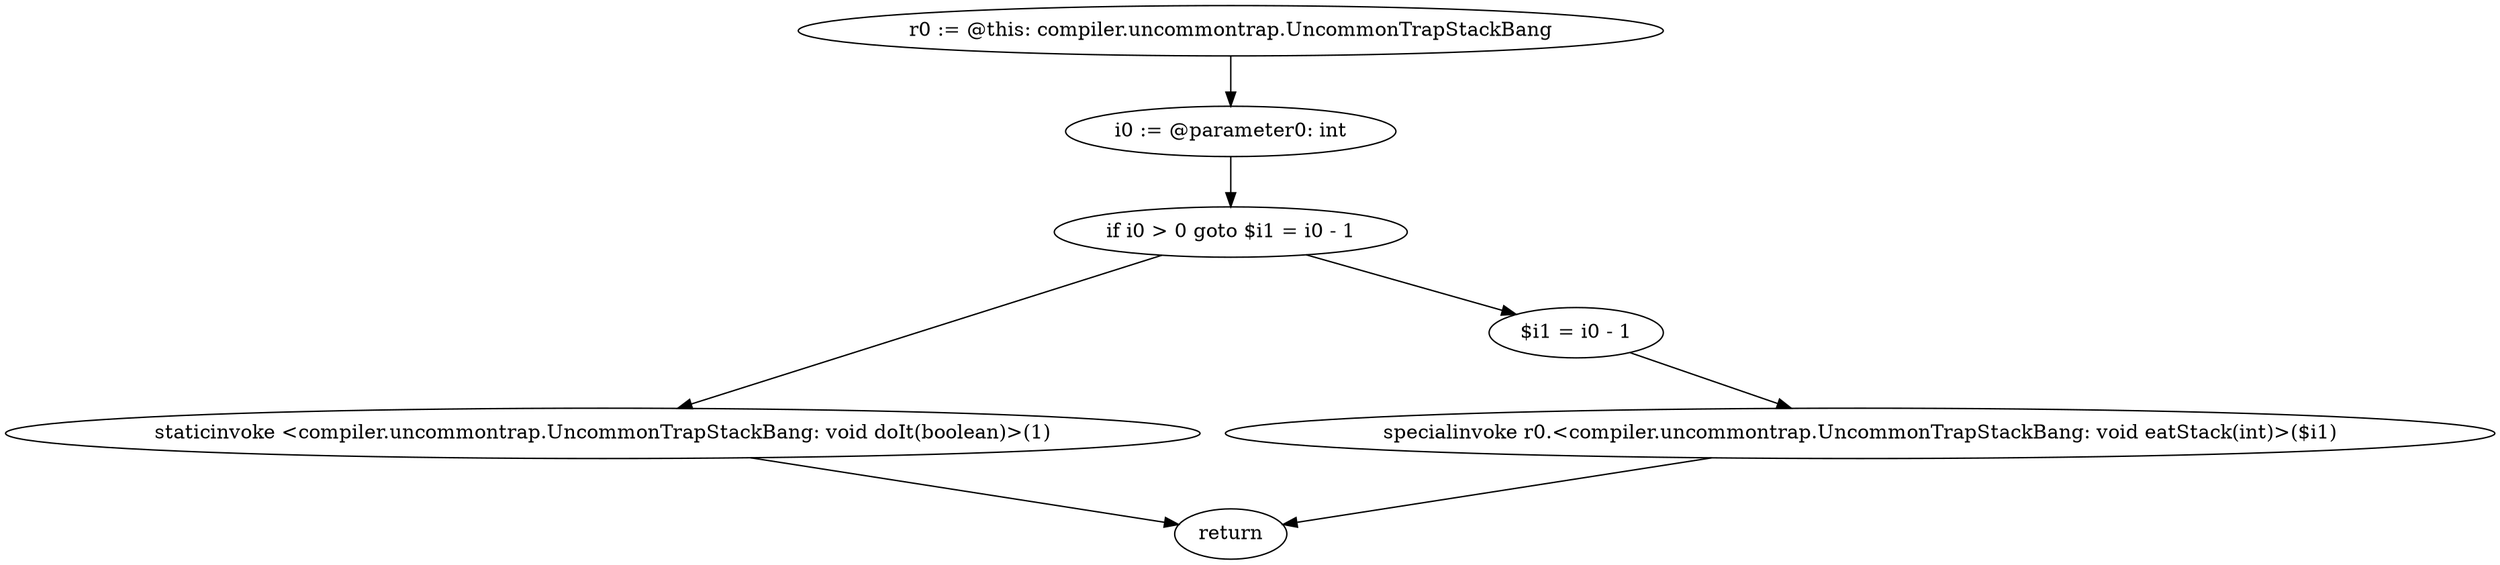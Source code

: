 digraph "unitGraph" {
    "r0 := @this: compiler.uncommontrap.UncommonTrapStackBang"
    "i0 := @parameter0: int"
    "if i0 > 0 goto $i1 = i0 - 1"
    "staticinvoke <compiler.uncommontrap.UncommonTrapStackBang: void doIt(boolean)>(1)"
    "return"
    "$i1 = i0 - 1"
    "specialinvoke r0.<compiler.uncommontrap.UncommonTrapStackBang: void eatStack(int)>($i1)"
    "r0 := @this: compiler.uncommontrap.UncommonTrapStackBang"->"i0 := @parameter0: int";
    "i0 := @parameter0: int"->"if i0 > 0 goto $i1 = i0 - 1";
    "if i0 > 0 goto $i1 = i0 - 1"->"staticinvoke <compiler.uncommontrap.UncommonTrapStackBang: void doIt(boolean)>(1)";
    "if i0 > 0 goto $i1 = i0 - 1"->"$i1 = i0 - 1";
    "staticinvoke <compiler.uncommontrap.UncommonTrapStackBang: void doIt(boolean)>(1)"->"return";
    "$i1 = i0 - 1"->"specialinvoke r0.<compiler.uncommontrap.UncommonTrapStackBang: void eatStack(int)>($i1)";
    "specialinvoke r0.<compiler.uncommontrap.UncommonTrapStackBang: void eatStack(int)>($i1)"->"return";
}
